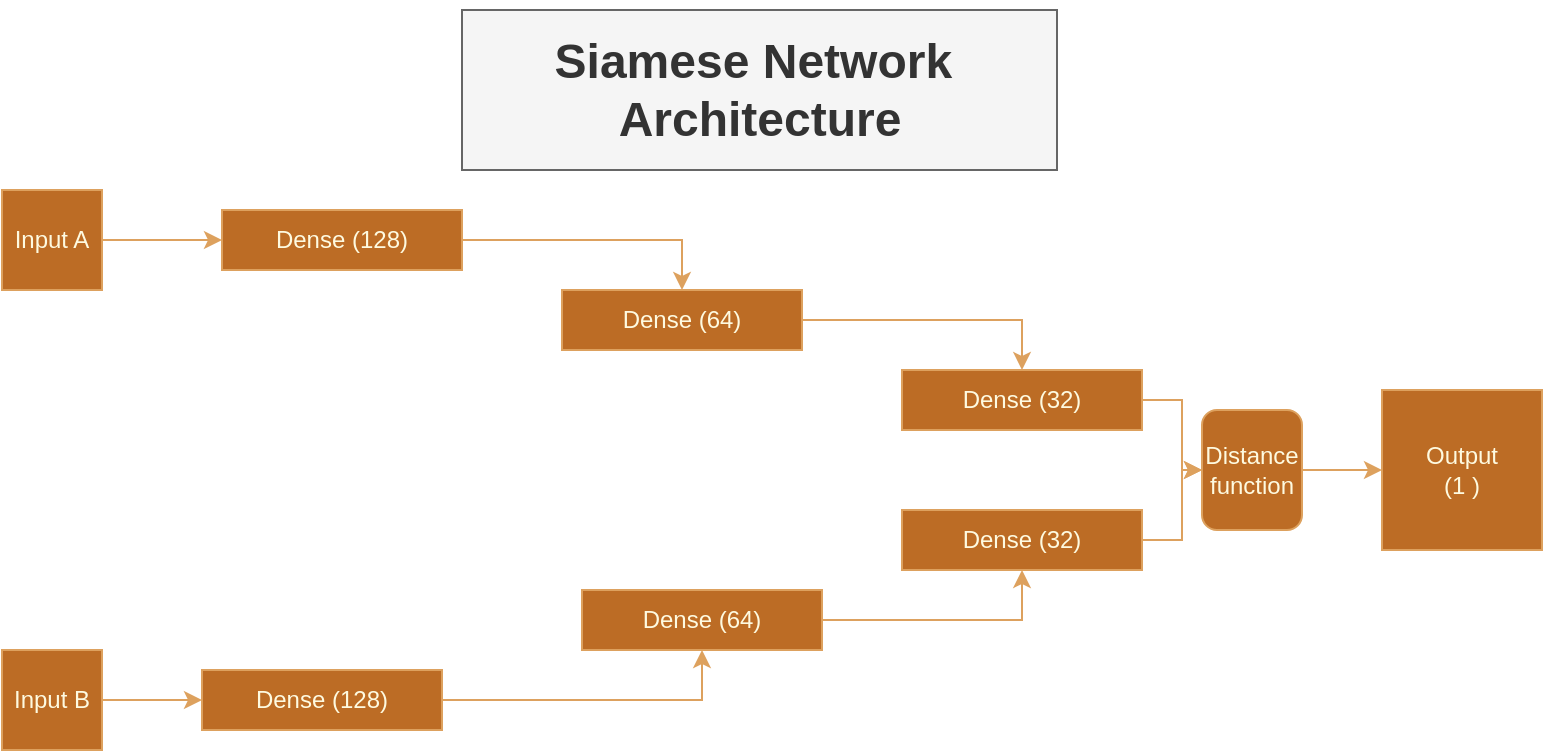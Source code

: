 <mxfile version="24.2.8" type="device">
  <diagram name="Page-1" id="GG285oljU5vwdthKqUvm">
    <mxGraphModel dx="1050" dy="1657" grid="1" gridSize="10" guides="1" tooltips="1" connect="1" arrows="1" fold="1" page="1" pageScale="1" pageWidth="850" pageHeight="1100" math="0" shadow="0">
      <root>
        <mxCell id="0" />
        <mxCell id="1" parent="0" />
        <mxCell id="GuYZWAm451muk5XxRkdW-13" value="" style="edgeStyle=orthogonalEdgeStyle;rounded=0;orthogonalLoop=1;jettySize=auto;html=1;labelBackgroundColor=none;strokeColor=#DDA15E;fontColor=default;" edge="1" parent="1" source="GuYZWAm451muk5XxRkdW-1" target="GuYZWAm451muk5XxRkdW-3">
          <mxGeometry relative="1" as="geometry" />
        </mxCell>
        <mxCell id="GuYZWAm451muk5XxRkdW-1" value="Input A" style="whiteSpace=wrap;html=1;aspect=fixed;labelBackgroundColor=none;fillColor=#BC6C25;strokeColor=#DDA15E;fontColor=#FEFAE0;" vertex="1" parent="1">
          <mxGeometry x="60" y="60" width="50" height="50" as="geometry" />
        </mxCell>
        <mxCell id="GuYZWAm451muk5XxRkdW-17" value="" style="edgeStyle=orthogonalEdgeStyle;rounded=0;orthogonalLoop=1;jettySize=auto;html=1;labelBackgroundColor=none;strokeColor=#DDA15E;fontColor=default;" edge="1" parent="1" source="GuYZWAm451muk5XxRkdW-2" target="GuYZWAm451muk5XxRkdW-5">
          <mxGeometry relative="1" as="geometry" />
        </mxCell>
        <mxCell id="GuYZWAm451muk5XxRkdW-2" value="Input B" style="whiteSpace=wrap;html=1;aspect=fixed;labelBackgroundColor=none;fillColor=#BC6C25;strokeColor=#DDA15E;fontColor=#FEFAE0;" vertex="1" parent="1">
          <mxGeometry x="60" y="290" width="50" height="50" as="geometry" />
        </mxCell>
        <mxCell id="GuYZWAm451muk5XxRkdW-14" value="" style="edgeStyle=orthogonalEdgeStyle;rounded=0;orthogonalLoop=1;jettySize=auto;html=1;labelBackgroundColor=none;strokeColor=#DDA15E;fontColor=default;" edge="1" parent="1" source="GuYZWAm451muk5XxRkdW-3" target="GuYZWAm451muk5XxRkdW-6">
          <mxGeometry relative="1" as="geometry" />
        </mxCell>
        <mxCell id="GuYZWAm451muk5XxRkdW-3" value="Dense (128)" style="rounded=0;whiteSpace=wrap;html=1;labelBackgroundColor=none;fillColor=#BC6C25;strokeColor=#DDA15E;fontColor=#FEFAE0;" vertex="1" parent="1">
          <mxGeometry x="170" y="70" width="120" height="30" as="geometry" />
        </mxCell>
        <mxCell id="GuYZWAm451muk5XxRkdW-18" value="" style="edgeStyle=orthogonalEdgeStyle;rounded=0;orthogonalLoop=1;jettySize=auto;html=1;labelBackgroundColor=none;strokeColor=#DDA15E;fontColor=default;" edge="1" parent="1" source="GuYZWAm451muk5XxRkdW-5" target="GuYZWAm451muk5XxRkdW-7">
          <mxGeometry relative="1" as="geometry" />
        </mxCell>
        <mxCell id="GuYZWAm451muk5XxRkdW-5" value="Dense (128)" style="rounded=0;whiteSpace=wrap;html=1;labelBackgroundColor=none;fillColor=#BC6C25;strokeColor=#DDA15E;fontColor=#FEFAE0;" vertex="1" parent="1">
          <mxGeometry x="160" y="300" width="120" height="30" as="geometry" />
        </mxCell>
        <mxCell id="GuYZWAm451muk5XxRkdW-15" value="" style="edgeStyle=orthogonalEdgeStyle;rounded=0;orthogonalLoop=1;jettySize=auto;html=1;labelBackgroundColor=none;strokeColor=#DDA15E;fontColor=default;" edge="1" parent="1" source="GuYZWAm451muk5XxRkdW-6" target="GuYZWAm451muk5XxRkdW-8">
          <mxGeometry relative="1" as="geometry" />
        </mxCell>
        <mxCell id="GuYZWAm451muk5XxRkdW-6" value="Dense (64)" style="rounded=0;whiteSpace=wrap;html=1;labelBackgroundColor=none;fillColor=#BC6C25;strokeColor=#DDA15E;fontColor=#FEFAE0;" vertex="1" parent="1">
          <mxGeometry x="340" y="110" width="120" height="30" as="geometry" />
        </mxCell>
        <mxCell id="GuYZWAm451muk5XxRkdW-20" value="" style="edgeStyle=orthogonalEdgeStyle;rounded=0;orthogonalLoop=1;jettySize=auto;html=1;labelBackgroundColor=none;strokeColor=#DDA15E;fontColor=default;" edge="1" parent="1" source="GuYZWAm451muk5XxRkdW-7" target="GuYZWAm451muk5XxRkdW-9">
          <mxGeometry relative="1" as="geometry" />
        </mxCell>
        <mxCell id="GuYZWAm451muk5XxRkdW-7" value="Dense (64)" style="rounded=0;whiteSpace=wrap;html=1;labelBackgroundColor=none;fillColor=#BC6C25;strokeColor=#DDA15E;fontColor=#FEFAE0;" vertex="1" parent="1">
          <mxGeometry x="350" y="260" width="120" height="30" as="geometry" />
        </mxCell>
        <mxCell id="GuYZWAm451muk5XxRkdW-16" value="" style="edgeStyle=orthogonalEdgeStyle;rounded=0;orthogonalLoop=1;jettySize=auto;html=1;labelBackgroundColor=none;strokeColor=#DDA15E;fontColor=default;" edge="1" parent="1" source="GuYZWAm451muk5XxRkdW-8" target="GuYZWAm451muk5XxRkdW-10">
          <mxGeometry relative="1" as="geometry" />
        </mxCell>
        <mxCell id="GuYZWAm451muk5XxRkdW-8" value="Dense (32)" style="rounded=0;whiteSpace=wrap;html=1;labelBackgroundColor=none;fillColor=#BC6C25;strokeColor=#DDA15E;fontColor=#FEFAE0;" vertex="1" parent="1">
          <mxGeometry x="510" y="150" width="120" height="30" as="geometry" />
        </mxCell>
        <mxCell id="GuYZWAm451muk5XxRkdW-21" value="" style="edgeStyle=orthogonalEdgeStyle;rounded=0;orthogonalLoop=1;jettySize=auto;html=1;labelBackgroundColor=none;strokeColor=#DDA15E;fontColor=default;" edge="1" parent="1" source="GuYZWAm451muk5XxRkdW-9" target="GuYZWAm451muk5XxRkdW-10">
          <mxGeometry relative="1" as="geometry" />
        </mxCell>
        <mxCell id="GuYZWAm451muk5XxRkdW-9" value="Dense (32)" style="rounded=0;whiteSpace=wrap;html=1;labelBackgroundColor=none;fillColor=#BC6C25;strokeColor=#DDA15E;fontColor=#FEFAE0;" vertex="1" parent="1">
          <mxGeometry x="510" y="220" width="120" height="30" as="geometry" />
        </mxCell>
        <mxCell id="GuYZWAm451muk5XxRkdW-22" value="" style="edgeStyle=orthogonalEdgeStyle;rounded=0;orthogonalLoop=1;jettySize=auto;html=1;labelBackgroundColor=none;strokeColor=#DDA15E;fontColor=default;" edge="1" parent="1" source="GuYZWAm451muk5XxRkdW-10" target="GuYZWAm451muk5XxRkdW-11">
          <mxGeometry relative="1" as="geometry" />
        </mxCell>
        <mxCell id="GuYZWAm451muk5XxRkdW-10" value="Distance function" style="rounded=1;whiteSpace=wrap;html=1;labelBackgroundColor=none;fillColor=#BC6C25;strokeColor=#DDA15E;fontColor=#FEFAE0;" vertex="1" parent="1">
          <mxGeometry x="660" y="170" width="50" height="60" as="geometry" />
        </mxCell>
        <mxCell id="GuYZWAm451muk5XxRkdW-11" value="Output&lt;br&gt;(1 )" style="whiteSpace=wrap;html=1;aspect=fixed;labelBackgroundColor=none;fillColor=#BC6C25;strokeColor=#DDA15E;fontColor=#FEFAE0;" vertex="1" parent="1">
          <mxGeometry x="750" y="160" width="80" height="80" as="geometry" />
        </mxCell>
        <mxCell id="GuYZWAm451muk5XxRkdW-23" value="&lt;h1&gt;Siamese Network&amp;nbsp; Architecture&lt;/h1&gt;" style="text;strokeColor=#666666;align=center;fillColor=#f5f5f5;html=1;verticalAlign=middle;whiteSpace=wrap;rounded=0;labelBackgroundColor=none;fontColor=#333333;" vertex="1" parent="1">
          <mxGeometry x="290" y="-30" width="297.5" height="80" as="geometry" />
        </mxCell>
      </root>
    </mxGraphModel>
  </diagram>
</mxfile>

